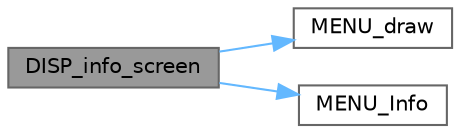 digraph "DISP_info_screen"
{
 // LATEX_PDF_SIZE
  bgcolor="transparent";
  edge [fontname=Helvetica,fontsize=10,labelfontname=Helvetica,labelfontsize=10];
  node [fontname=Helvetica,fontsize=10,shape=box,height=0.2,width=0.4];
  rankdir="LR";
  Node1 [id="Node000001",label="DISP_info_screen",height=0.2,width=0.4,color="gray40", fillcolor="grey60", style="filled", fontcolor="black",tooltip="Displays the info screen."];
  Node1 -> Node2 [id="edge1_Node000001_Node000002",color="steelblue1",style="solid",tooltip=" "];
  Node2 [id="Node000002",label="MENU_draw",height=0.2,width=0.4,color="grey40", fillcolor="white", style="filled",URL="$menu_8c.html#ad8621ff17ce5dce356365ab423d343ec",tooltip="Draw the menu onto the display."];
  Node1 -> Node3 [id="edge2_Node000001_Node000003",color="steelblue1",style="solid",tooltip=" "];
  Node3 [id="Node000003",label="MENU_Info",height=0.2,width=0.4,color="grey40", fillcolor="white", style="filled",URL="$menu_8c.html#a5b1771292791bc6b309fe9db31790a19",tooltip="Show some information about the Cable-Monitor."];
}
